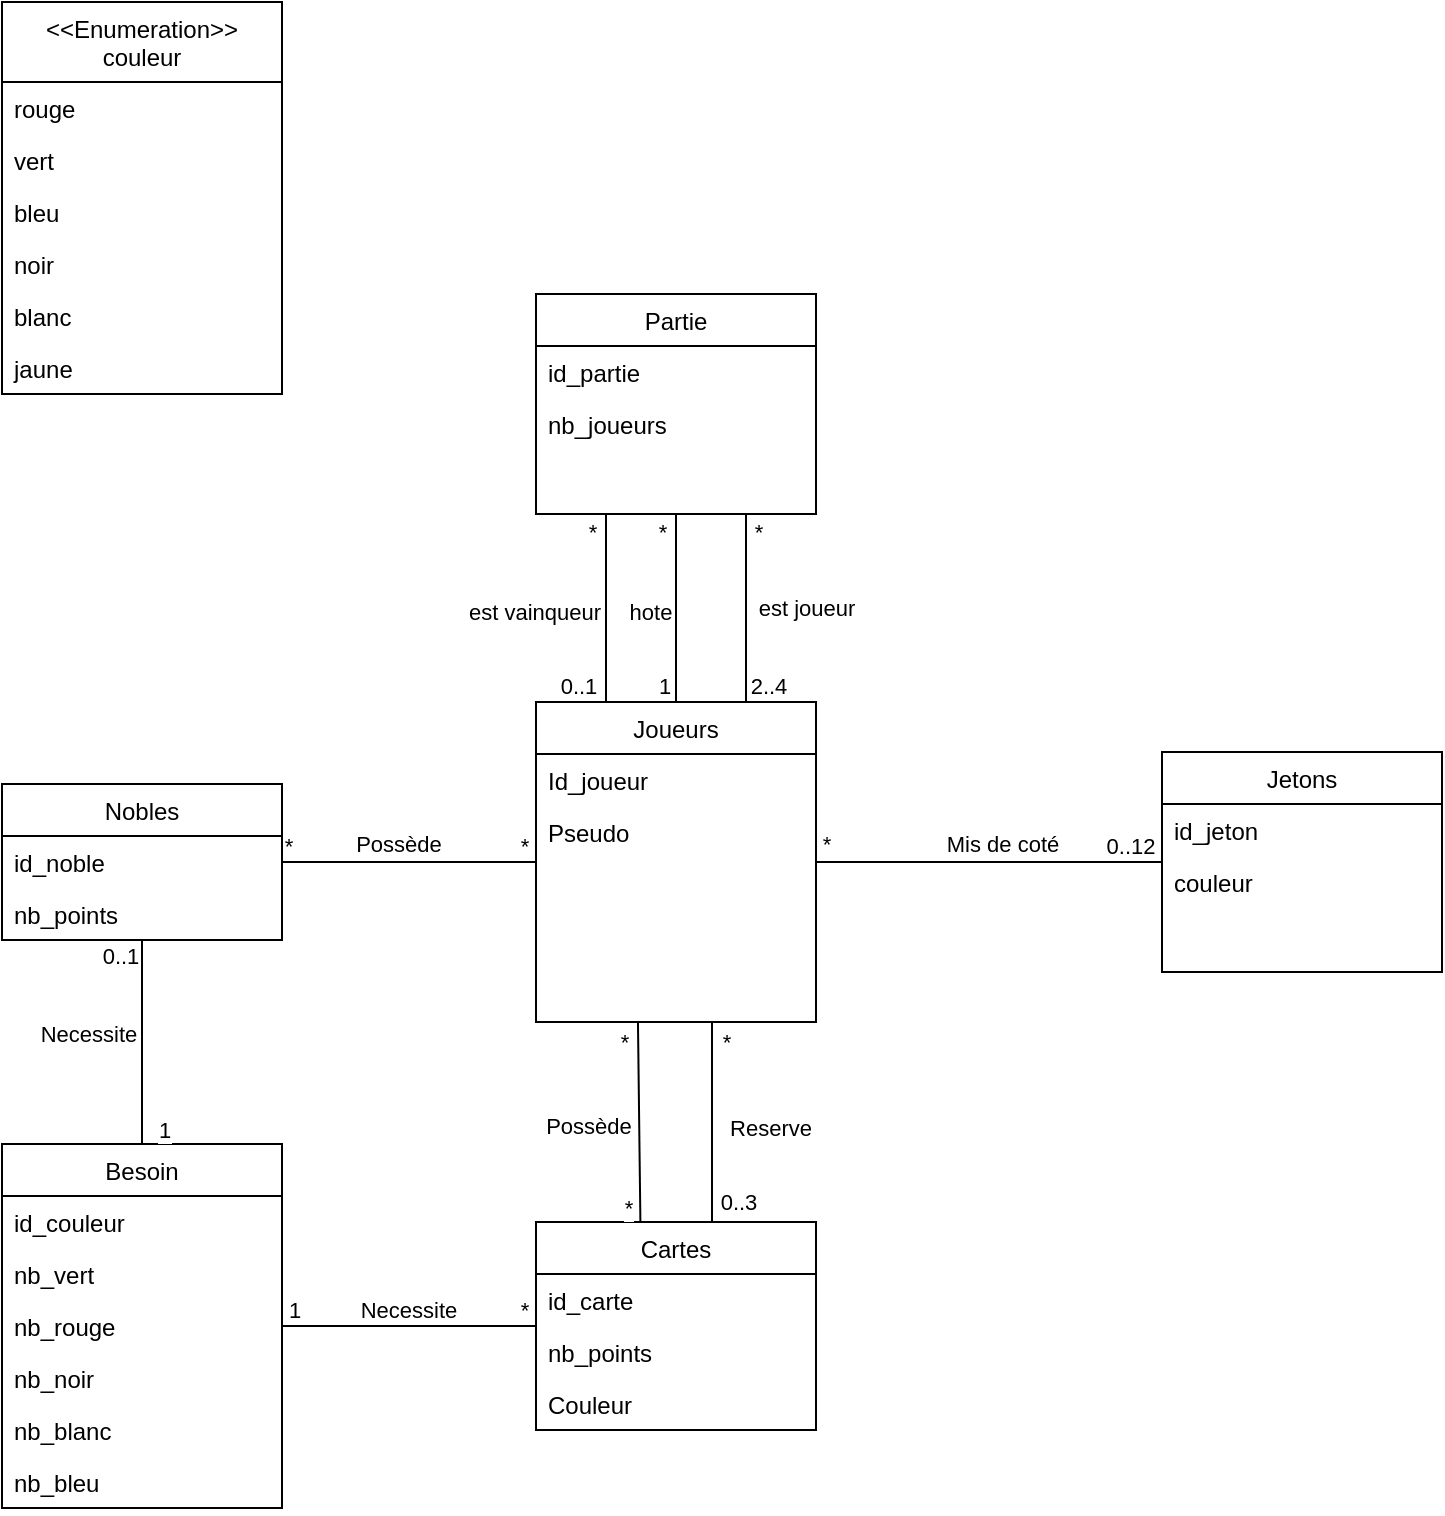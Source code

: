 <mxfile version="22.1.4" type="github">
  <diagram id="C5RBs43oDa-KdzZeNtuy" name="Page-1">
    <mxGraphModel dx="1105" dy="1814" grid="1" gridSize="10" guides="1" tooltips="1" connect="1" arrows="1" fold="1" page="1" pageScale="1" pageWidth="827" pageHeight="1169" math="0" shadow="0">
      <root>
        <mxCell id="WIyWlLk6GJQsqaUBKTNV-0" />
        <mxCell id="WIyWlLk6GJQsqaUBKTNV-1" parent="WIyWlLk6GJQsqaUBKTNV-0" />
        <mxCell id="2LHrE22rl46TA7Fi1NJV-0" value="Joueurs" style="swimlane;fontStyle=0;align=center;verticalAlign=top;childLayout=stackLayout;horizontal=1;startSize=26;horizontalStack=0;resizeParent=1;resizeLast=0;collapsible=1;marginBottom=0;rounded=0;shadow=0;strokeWidth=1;" parent="WIyWlLk6GJQsqaUBKTNV-1" vertex="1">
          <mxGeometry x="897" y="50" width="140" height="160" as="geometry">
            <mxRectangle x="550" y="140" width="160" height="26" as="alternateBounds" />
          </mxGeometry>
        </mxCell>
        <mxCell id="2LHrE22rl46TA7Fi1NJV-1" value="Id_joueur" style="text;align=left;verticalAlign=top;spacingLeft=4;spacingRight=4;overflow=hidden;rotatable=0;points=[[0,0.5],[1,0.5]];portConstraint=eastwest;" parent="2LHrE22rl46TA7Fi1NJV-0" vertex="1">
          <mxGeometry y="26" width="140" height="26" as="geometry" />
        </mxCell>
        <mxCell id="2LHrE22rl46TA7Fi1NJV-34" value="Pseudo" style="text;align=left;verticalAlign=top;spacingLeft=4;spacingRight=4;overflow=hidden;rotatable=0;points=[[0,0.5],[1,0.5]];portConstraint=eastwest;" parent="2LHrE22rl46TA7Fi1NJV-0" vertex="1">
          <mxGeometry y="52" width="140" height="26" as="geometry" />
        </mxCell>
        <mxCell id="2LHrE22rl46TA7Fi1NJV-9" value="Cartes" style="swimlane;fontStyle=0;align=center;verticalAlign=top;childLayout=stackLayout;horizontal=1;startSize=26;horizontalStack=0;resizeParent=1;resizeLast=0;collapsible=1;marginBottom=0;rounded=0;shadow=0;strokeWidth=1;" parent="WIyWlLk6GJQsqaUBKTNV-1" vertex="1">
          <mxGeometry x="897" y="310" width="140" height="104" as="geometry">
            <mxRectangle x="550" y="140" width="160" height="26" as="alternateBounds" />
          </mxGeometry>
        </mxCell>
        <mxCell id="2LHrE22rl46TA7Fi1NJV-50" value="id_carte" style="text;align=left;verticalAlign=top;spacingLeft=4;spacingRight=4;overflow=hidden;rotatable=0;points=[[0,0.5],[1,0.5]];portConstraint=eastwest;" parent="2LHrE22rl46TA7Fi1NJV-9" vertex="1">
          <mxGeometry y="26" width="140" height="26" as="geometry" />
        </mxCell>
        <mxCell id="2LHrE22rl46TA7Fi1NJV-10" value="nb_points" style="text;align=left;verticalAlign=top;spacingLeft=4;spacingRight=4;overflow=hidden;rotatable=0;points=[[0,0.5],[1,0.5]];portConstraint=eastwest;" parent="2LHrE22rl46TA7Fi1NJV-9" vertex="1">
          <mxGeometry y="52" width="140" height="26" as="geometry" />
        </mxCell>
        <mxCell id="eFTHYfon2pCEt5b85kIS-16" value="Couleur" style="text;align=left;verticalAlign=top;spacingLeft=4;spacingRight=4;overflow=hidden;rotatable=0;points=[[0,0.5],[1,0.5]];portConstraint=eastwest;" parent="2LHrE22rl46TA7Fi1NJV-9" vertex="1">
          <mxGeometry y="78" width="140" height="26" as="geometry" />
        </mxCell>
        <mxCell id="2LHrE22rl46TA7Fi1NJV-17" value="" style="endArrow=none;html=1;rounded=0;" parent="WIyWlLk6GJQsqaUBKTNV-1" edge="1">
          <mxGeometry width="50" height="50" relative="1" as="geometry">
            <mxPoint x="949.204" y="310" as="sourcePoint" />
            <mxPoint x="947.98" y="210" as="targetPoint" />
          </mxGeometry>
        </mxCell>
        <mxCell id="2LHrE22rl46TA7Fi1NJV-18" value="Possède" style="edgeLabel;html=1;align=center;verticalAlign=middle;resizable=0;points=[];" parent="2LHrE22rl46TA7Fi1NJV-17" vertex="1" connectable="0">
          <mxGeometry x="0.112" y="2" relative="1" as="geometry">
            <mxPoint x="-24" y="7" as="offset" />
          </mxGeometry>
        </mxCell>
        <mxCell id="2LHrE22rl46TA7Fi1NJV-24" value="*" style="edgeLabel;html=1;align=center;verticalAlign=middle;resizable=0;points=[];" parent="2LHrE22rl46TA7Fi1NJV-17" vertex="1" connectable="0">
          <mxGeometry x="0.888" y="1" relative="1" as="geometry">
            <mxPoint x="-6" y="4" as="offset" />
          </mxGeometry>
        </mxCell>
        <mxCell id="2LHrE22rl46TA7Fi1NJV-25" value="*" style="edgeLabel;html=1;align=center;verticalAlign=middle;resizable=0;points=[];" parent="2LHrE22rl46TA7Fi1NJV-17" vertex="1" connectable="0">
          <mxGeometry x="-0.81" y="-3" relative="1" as="geometry">
            <mxPoint x="-9" y="2" as="offset" />
          </mxGeometry>
        </mxCell>
        <mxCell id="2LHrE22rl46TA7Fi1NJV-19" value="" style="endArrow=none;html=1;rounded=0;" parent="WIyWlLk6GJQsqaUBKTNV-1" edge="1">
          <mxGeometry width="50" height="50" relative="1" as="geometry">
            <mxPoint x="985.0" y="310" as="sourcePoint" />
            <mxPoint x="985.0" y="210" as="targetPoint" />
          </mxGeometry>
        </mxCell>
        <mxCell id="2LHrE22rl46TA7Fi1NJV-20" value="Reserve" style="edgeLabel;html=1;align=center;verticalAlign=middle;resizable=0;points=[];" parent="2LHrE22rl46TA7Fi1NJV-19" vertex="1" connectable="0">
          <mxGeometry x="0.112" y="2" relative="1" as="geometry">
            <mxPoint x="31" y="8" as="offset" />
          </mxGeometry>
        </mxCell>
        <mxCell id="2LHrE22rl46TA7Fi1NJV-21" value="0..3" style="edgeLabel;html=1;align=center;verticalAlign=middle;resizable=0;points=[];" parent="2LHrE22rl46TA7Fi1NJV-19" vertex="1" connectable="0">
          <mxGeometry x="0.75" relative="1" as="geometry">
            <mxPoint x="13" y="77" as="offset" />
          </mxGeometry>
        </mxCell>
        <mxCell id="2LHrE22rl46TA7Fi1NJV-23" value="*" style="edgeLabel;html=1;align=center;verticalAlign=middle;resizable=0;points=[];" parent="2LHrE22rl46TA7Fi1NJV-19" vertex="1" connectable="0">
          <mxGeometry x="0.777" relative="1" as="geometry">
            <mxPoint x="7" y="-1" as="offset" />
          </mxGeometry>
        </mxCell>
        <mxCell id="2LHrE22rl46TA7Fi1NJV-26" value="Jetons" style="swimlane;fontStyle=0;align=center;verticalAlign=top;childLayout=stackLayout;horizontal=1;startSize=26;horizontalStack=0;resizeParent=1;resizeLast=0;collapsible=1;marginBottom=0;rounded=0;shadow=0;strokeWidth=1;" parent="WIyWlLk6GJQsqaUBKTNV-1" vertex="1">
          <mxGeometry x="1210" y="75" width="140" height="110" as="geometry">
            <mxRectangle x="550" y="140" width="160" height="26" as="alternateBounds" />
          </mxGeometry>
        </mxCell>
        <mxCell id="2LHrE22rl46TA7Fi1NJV-27" value="id_jeton" style="text;align=left;verticalAlign=top;spacingLeft=4;spacingRight=4;overflow=hidden;rotatable=0;points=[[0,0.5],[1,0.5]];portConstraint=eastwest;" parent="2LHrE22rl46TA7Fi1NJV-26" vertex="1">
          <mxGeometry y="26" width="140" height="26" as="geometry" />
        </mxCell>
        <mxCell id="2LHrE22rl46TA7Fi1NJV-28" value="couleur" style="text;align=left;verticalAlign=top;spacingLeft=4;spacingRight=4;overflow=hidden;rotatable=0;points=[[0,0.5],[1,0.5]];portConstraint=eastwest;rounded=0;shadow=0;html=0;" parent="2LHrE22rl46TA7Fi1NJV-26" vertex="1">
          <mxGeometry y="52" width="140" height="26" as="geometry" />
        </mxCell>
        <mxCell id="2LHrE22rl46TA7Fi1NJV-30" value="" style="endArrow=none;html=1;rounded=0;" parent="WIyWlLk6GJQsqaUBKTNV-1" source="2LHrE22rl46TA7Fi1NJV-0" target="2LHrE22rl46TA7Fi1NJV-26" edge="1">
          <mxGeometry width="50" height="50" relative="1" as="geometry">
            <mxPoint x="995.0" y="320" as="sourcePoint" />
            <mxPoint x="995.0" y="220" as="targetPoint" />
          </mxGeometry>
        </mxCell>
        <mxCell id="2LHrE22rl46TA7Fi1NJV-31" value="Mis de coté" style="edgeLabel;html=1;align=center;verticalAlign=middle;resizable=0;points=[];" parent="2LHrE22rl46TA7Fi1NJV-30" vertex="1" connectable="0">
          <mxGeometry x="0.112" y="2" relative="1" as="geometry">
            <mxPoint x="-3" y="-7" as="offset" />
          </mxGeometry>
        </mxCell>
        <mxCell id="2LHrE22rl46TA7Fi1NJV-32" value="*" style="edgeLabel;html=1;align=center;verticalAlign=middle;resizable=0;points=[];" parent="2LHrE22rl46TA7Fi1NJV-30" vertex="1" connectable="0">
          <mxGeometry x="0.75" relative="1" as="geometry">
            <mxPoint x="-147" y="-9" as="offset" />
          </mxGeometry>
        </mxCell>
        <mxCell id="2LHrE22rl46TA7Fi1NJV-33" value="0..12" style="edgeLabel;html=1;align=center;verticalAlign=middle;resizable=0;points=[];" parent="2LHrE22rl46TA7Fi1NJV-30" vertex="1" connectable="0">
          <mxGeometry x="0.777" relative="1" as="geometry">
            <mxPoint x="3" y="-8" as="offset" />
          </mxGeometry>
        </mxCell>
        <mxCell id="2LHrE22rl46TA7Fi1NJV-39" value="" style="endArrow=none;html=1;rounded=0;exitX=0.75;exitY=1;exitDx=0;exitDy=0;entryX=0.75;entryY=0;entryDx=0;entryDy=0;" parent="WIyWlLk6GJQsqaUBKTNV-1" source="2LHrE22rl46TA7Fi1NJV-43" target="2LHrE22rl46TA7Fi1NJV-0" edge="1">
          <mxGeometry width="50" height="50" relative="1" as="geometry">
            <mxPoint x="1130" y="-30" as="sourcePoint" />
            <mxPoint x="1303" y="-30" as="targetPoint" />
          </mxGeometry>
        </mxCell>
        <mxCell id="2LHrE22rl46TA7Fi1NJV-40" value="est joueur" style="edgeLabel;html=1;align=center;verticalAlign=middle;resizable=0;points=[];" parent="2LHrE22rl46TA7Fi1NJV-39" vertex="1" connectable="0">
          <mxGeometry x="0.112" y="2" relative="1" as="geometry">
            <mxPoint x="28" y="-6" as="offset" />
          </mxGeometry>
        </mxCell>
        <mxCell id="2LHrE22rl46TA7Fi1NJV-41" value="*" style="edgeLabel;html=1;align=center;verticalAlign=middle;resizable=0;points=[];" parent="2LHrE22rl46TA7Fi1NJV-39" vertex="1" connectable="0">
          <mxGeometry x="0.75" relative="1" as="geometry">
            <mxPoint x="6" y="-74" as="offset" />
          </mxGeometry>
        </mxCell>
        <mxCell id="2LHrE22rl46TA7Fi1NJV-42" value="2..4" style="edgeLabel;html=1;align=center;verticalAlign=middle;resizable=0;points=[];" parent="2LHrE22rl46TA7Fi1NJV-39" vertex="1" connectable="0">
          <mxGeometry x="0.777" relative="1" as="geometry">
            <mxPoint x="11" y="2" as="offset" />
          </mxGeometry>
        </mxCell>
        <mxCell id="2LHrE22rl46TA7Fi1NJV-43" value="Partie" style="swimlane;fontStyle=0;align=center;verticalAlign=top;childLayout=stackLayout;horizontal=1;startSize=26;horizontalStack=0;resizeParent=1;resizeLast=0;collapsible=1;marginBottom=0;rounded=0;shadow=0;strokeWidth=1;" parent="WIyWlLk6GJQsqaUBKTNV-1" vertex="1">
          <mxGeometry x="897" y="-154" width="140" height="110" as="geometry">
            <mxRectangle x="550" y="140" width="160" height="26" as="alternateBounds" />
          </mxGeometry>
        </mxCell>
        <mxCell id="2LHrE22rl46TA7Fi1NJV-44" value="id_partie" style="text;align=left;verticalAlign=top;spacingLeft=4;spacingRight=4;overflow=hidden;rotatable=0;points=[[0,0.5],[1,0.5]];portConstraint=eastwest;" parent="2LHrE22rl46TA7Fi1NJV-43" vertex="1">
          <mxGeometry y="26" width="140" height="26" as="geometry" />
        </mxCell>
        <mxCell id="2LHrE22rl46TA7Fi1NJV-45" value="nb_joueurs" style="text;align=left;verticalAlign=top;spacingLeft=4;spacingRight=4;overflow=hidden;rotatable=0;points=[[0,0.5],[1,0.5]];portConstraint=eastwest;rounded=0;shadow=0;html=0;" parent="2LHrE22rl46TA7Fi1NJV-43" vertex="1">
          <mxGeometry y="52" width="140" height="26" as="geometry" />
        </mxCell>
        <mxCell id="2LHrE22rl46TA7Fi1NJV-46" value="" style="endArrow=none;html=1;rounded=0;exitX=0.25;exitY=1;exitDx=0;exitDy=0;entryX=0.25;entryY=0;entryDx=0;entryDy=0;" parent="WIyWlLk6GJQsqaUBKTNV-1" source="2LHrE22rl46TA7Fi1NJV-43" target="2LHrE22rl46TA7Fi1NJV-0" edge="1">
          <mxGeometry width="50" height="50" relative="1" as="geometry">
            <mxPoint x="820" y="-20" as="sourcePoint" />
            <mxPoint x="820" y="74" as="targetPoint" />
          </mxGeometry>
        </mxCell>
        <mxCell id="2LHrE22rl46TA7Fi1NJV-47" value="est vainqueur" style="edgeLabel;html=1;align=center;verticalAlign=middle;resizable=0;points=[];" parent="2LHrE22rl46TA7Fi1NJV-46" vertex="1" connectable="0">
          <mxGeometry x="0.112" y="2" relative="1" as="geometry">
            <mxPoint x="-38" y="-4" as="offset" />
          </mxGeometry>
        </mxCell>
        <mxCell id="2LHrE22rl46TA7Fi1NJV-48" value="*" style="edgeLabel;html=1;align=center;verticalAlign=middle;resizable=0;points=[];" parent="2LHrE22rl46TA7Fi1NJV-46" vertex="1" connectable="0">
          <mxGeometry x="0.75" relative="1" as="geometry">
            <mxPoint x="-7" y="-74" as="offset" />
          </mxGeometry>
        </mxCell>
        <mxCell id="2LHrE22rl46TA7Fi1NJV-49" value="0..1" style="edgeLabel;html=1;align=center;verticalAlign=middle;resizable=0;points=[];" parent="2LHrE22rl46TA7Fi1NJV-46" vertex="1" connectable="0">
          <mxGeometry x="0.777" relative="1" as="geometry">
            <mxPoint x="-14" y="2" as="offset" />
          </mxGeometry>
        </mxCell>
        <mxCell id="eFTHYfon2pCEt5b85kIS-1" value="Nobles" style="swimlane;fontStyle=0;align=center;verticalAlign=top;childLayout=stackLayout;horizontal=1;startSize=26;horizontalStack=0;resizeParent=1;resizeLast=0;collapsible=1;marginBottom=0;rounded=0;shadow=0;strokeWidth=1;" parent="WIyWlLk6GJQsqaUBKTNV-1" vertex="1">
          <mxGeometry x="630" y="91" width="140" height="78" as="geometry">
            <mxRectangle x="550" y="140" width="160" height="26" as="alternateBounds" />
          </mxGeometry>
        </mxCell>
        <mxCell id="eFTHYfon2pCEt5b85kIS-2" value="id_noble" style="text;align=left;verticalAlign=top;spacingLeft=4;spacingRight=4;overflow=hidden;rotatable=0;points=[[0,0.5],[1,0.5]];portConstraint=eastwest;" parent="eFTHYfon2pCEt5b85kIS-1" vertex="1">
          <mxGeometry y="26" width="140" height="26" as="geometry" />
        </mxCell>
        <mxCell id="eFTHYfon2pCEt5b85kIS-3" value="nb_points" style="text;align=left;verticalAlign=top;spacingLeft=4;spacingRight=4;overflow=hidden;rotatable=0;points=[[0,0.5],[1,0.5]];portConstraint=eastwest;rounded=0;shadow=0;html=0;" parent="eFTHYfon2pCEt5b85kIS-1" vertex="1">
          <mxGeometry y="52" width="140" height="26" as="geometry" />
        </mxCell>
        <mxCell id="eFTHYfon2pCEt5b85kIS-4" value="" style="endArrow=none;html=1;rounded=0;" parent="WIyWlLk6GJQsqaUBKTNV-1" source="eFTHYfon2pCEt5b85kIS-1" target="2LHrE22rl46TA7Fi1NJV-0" edge="1">
          <mxGeometry width="50" height="50" relative="1" as="geometry">
            <mxPoint x="959.204" y="320" as="sourcePoint" />
            <mxPoint x="957.98" y="220" as="targetPoint" />
          </mxGeometry>
        </mxCell>
        <mxCell id="eFTHYfon2pCEt5b85kIS-5" value="Possède" style="edgeLabel;html=1;align=center;verticalAlign=middle;resizable=0;points=[];" parent="eFTHYfon2pCEt5b85kIS-4" vertex="1" connectable="0">
          <mxGeometry x="0.112" y="2" relative="1" as="geometry">
            <mxPoint x="-13" y="-7" as="offset" />
          </mxGeometry>
        </mxCell>
        <mxCell id="eFTHYfon2pCEt5b85kIS-6" value="*" style="edgeLabel;html=1;align=center;verticalAlign=middle;resizable=0;points=[];" parent="eFTHYfon2pCEt5b85kIS-4" vertex="1" connectable="0">
          <mxGeometry x="0.888" y="1" relative="1" as="geometry">
            <mxPoint x="1" y="-7" as="offset" />
          </mxGeometry>
        </mxCell>
        <mxCell id="eFTHYfon2pCEt5b85kIS-7" value="*" style="edgeLabel;html=1;align=center;verticalAlign=middle;resizable=0;points=[];" parent="eFTHYfon2pCEt5b85kIS-4" vertex="1" connectable="0">
          <mxGeometry x="-0.81" y="-3" relative="1" as="geometry">
            <mxPoint x="-9" y="-11" as="offset" />
          </mxGeometry>
        </mxCell>
        <mxCell id="eFTHYfon2pCEt5b85kIS-9" value="" style="endArrow=none;html=1;rounded=0;" parent="WIyWlLk6GJQsqaUBKTNV-1" source="2LHrE22rl46TA7Fi1NJV-43" target="2LHrE22rl46TA7Fi1NJV-0" edge="1">
          <mxGeometry width="50" height="50" relative="1" as="geometry">
            <mxPoint x="942" y="-34" as="sourcePoint" />
            <mxPoint x="942" y="60" as="targetPoint" />
          </mxGeometry>
        </mxCell>
        <mxCell id="eFTHYfon2pCEt5b85kIS-10" value="hote" style="edgeLabel;html=1;align=center;verticalAlign=middle;resizable=0;points=[];" parent="eFTHYfon2pCEt5b85kIS-9" vertex="1" connectable="0">
          <mxGeometry x="0.112" y="2" relative="1" as="geometry">
            <mxPoint x="-15" y="-4" as="offset" />
          </mxGeometry>
        </mxCell>
        <mxCell id="eFTHYfon2pCEt5b85kIS-11" value="*" style="edgeLabel;html=1;align=center;verticalAlign=middle;resizable=0;points=[];" parent="eFTHYfon2pCEt5b85kIS-9" vertex="1" connectable="0">
          <mxGeometry x="0.75" relative="1" as="geometry">
            <mxPoint x="-7" y="-74" as="offset" />
          </mxGeometry>
        </mxCell>
        <mxCell id="eFTHYfon2pCEt5b85kIS-12" value="1" style="edgeLabel;html=1;align=center;verticalAlign=middle;resizable=0;points=[];" parent="eFTHYfon2pCEt5b85kIS-9" vertex="1" connectable="0">
          <mxGeometry x="0.777" relative="1" as="geometry">
            <mxPoint x="-6" y="2" as="offset" />
          </mxGeometry>
        </mxCell>
        <mxCell id="eFTHYfon2pCEt5b85kIS-13" value="Besoin" style="swimlane;fontStyle=0;align=center;verticalAlign=top;childLayout=stackLayout;horizontal=1;startSize=26;horizontalStack=0;resizeParent=1;resizeLast=0;collapsible=1;marginBottom=0;rounded=0;shadow=0;strokeWidth=1;" parent="WIyWlLk6GJQsqaUBKTNV-1" vertex="1">
          <mxGeometry x="630" y="271" width="140" height="182" as="geometry">
            <mxRectangle x="550" y="140" width="160" height="26" as="alternateBounds" />
          </mxGeometry>
        </mxCell>
        <mxCell id="eFTHYfon2pCEt5b85kIS-14" value="id_couleur" style="text;align=left;verticalAlign=top;spacingLeft=4;spacingRight=4;overflow=hidden;rotatable=0;points=[[0,0.5],[1,0.5]];portConstraint=eastwest;" parent="eFTHYfon2pCEt5b85kIS-13" vertex="1">
          <mxGeometry y="26" width="140" height="26" as="geometry" />
        </mxCell>
        <mxCell id="eFTHYfon2pCEt5b85kIS-29" value="nb_vert" style="text;align=left;verticalAlign=top;spacingLeft=4;spacingRight=4;overflow=hidden;rotatable=0;points=[[0,0.5],[1,0.5]];portConstraint=eastwest;" parent="eFTHYfon2pCEt5b85kIS-13" vertex="1">
          <mxGeometry y="52" width="140" height="26" as="geometry" />
        </mxCell>
        <mxCell id="eFTHYfon2pCEt5b85kIS-33" value="nb_rouge" style="text;align=left;verticalAlign=top;spacingLeft=4;spacingRight=4;overflow=hidden;rotatable=0;points=[[0,0.5],[1,0.5]];portConstraint=eastwest;" parent="eFTHYfon2pCEt5b85kIS-13" vertex="1">
          <mxGeometry y="78" width="140" height="26" as="geometry" />
        </mxCell>
        <mxCell id="eFTHYfon2pCEt5b85kIS-35" value="nb_noir" style="text;align=left;verticalAlign=top;spacingLeft=4;spacingRight=4;overflow=hidden;rotatable=0;points=[[0,0.5],[1,0.5]];portConstraint=eastwest;" parent="eFTHYfon2pCEt5b85kIS-13" vertex="1">
          <mxGeometry y="104" width="140" height="26" as="geometry" />
        </mxCell>
        <mxCell id="eFTHYfon2pCEt5b85kIS-34" value="nb_blanc" style="text;align=left;verticalAlign=top;spacingLeft=4;spacingRight=4;overflow=hidden;rotatable=0;points=[[0,0.5],[1,0.5]];portConstraint=eastwest;" parent="eFTHYfon2pCEt5b85kIS-13" vertex="1">
          <mxGeometry y="130" width="140" height="26" as="geometry" />
        </mxCell>
        <mxCell id="eFTHYfon2pCEt5b85kIS-36" value="nb_bleu" style="text;align=left;verticalAlign=top;spacingLeft=4;spacingRight=4;overflow=hidden;rotatable=0;points=[[0,0.5],[1,0.5]];portConstraint=eastwest;" parent="eFTHYfon2pCEt5b85kIS-13" vertex="1">
          <mxGeometry y="156" width="140" height="26" as="geometry" />
        </mxCell>
        <mxCell id="eFTHYfon2pCEt5b85kIS-18" value="" style="endArrow=none;html=1;rounded=0;" parent="WIyWlLk6GJQsqaUBKTNV-1" source="eFTHYfon2pCEt5b85kIS-1" target="eFTHYfon2pCEt5b85kIS-13" edge="1">
          <mxGeometry width="50" height="50" relative="1" as="geometry">
            <mxPoint x="780" y="140" as="sourcePoint" />
            <mxPoint x="907" y="140" as="targetPoint" />
          </mxGeometry>
        </mxCell>
        <mxCell id="eFTHYfon2pCEt5b85kIS-19" value="Necessite" style="edgeLabel;html=1;align=center;verticalAlign=middle;resizable=0;points=[];" parent="eFTHYfon2pCEt5b85kIS-18" vertex="1" connectable="0">
          <mxGeometry x="0.112" y="2" relative="1" as="geometry">
            <mxPoint x="-29" y="-10" as="offset" />
          </mxGeometry>
        </mxCell>
        <mxCell id="eFTHYfon2pCEt5b85kIS-20" value="1" style="edgeLabel;html=1;align=center;verticalAlign=middle;resizable=0;points=[];" parent="eFTHYfon2pCEt5b85kIS-18" vertex="1" connectable="0">
          <mxGeometry x="0.888" y="1" relative="1" as="geometry">
            <mxPoint x="10" y="-2" as="offset" />
          </mxGeometry>
        </mxCell>
        <mxCell id="eFTHYfon2pCEt5b85kIS-21" value="0..1" style="edgeLabel;html=1;align=center;verticalAlign=middle;resizable=0;points=[];" parent="eFTHYfon2pCEt5b85kIS-18" vertex="1" connectable="0">
          <mxGeometry x="-0.81" y="-3" relative="1" as="geometry">
            <mxPoint x="-8" y="-2" as="offset" />
          </mxGeometry>
        </mxCell>
        <mxCell id="eFTHYfon2pCEt5b85kIS-22" value="" style="endArrow=none;html=1;rounded=0;" parent="WIyWlLk6GJQsqaUBKTNV-1" source="2LHrE22rl46TA7Fi1NJV-9" target="eFTHYfon2pCEt5b85kIS-13" edge="1">
          <mxGeometry width="50" height="50" relative="1" as="geometry">
            <mxPoint x="710" y="179" as="sourcePoint" />
            <mxPoint x="710" y="310" as="targetPoint" />
          </mxGeometry>
        </mxCell>
        <mxCell id="eFTHYfon2pCEt5b85kIS-23" value="Necessite" style="edgeLabel;html=1;align=center;verticalAlign=middle;resizable=0;points=[];" parent="eFTHYfon2pCEt5b85kIS-22" vertex="1" connectable="0">
          <mxGeometry x="0.112" y="2" relative="1" as="geometry">
            <mxPoint x="6" y="-10" as="offset" />
          </mxGeometry>
        </mxCell>
        <mxCell id="eFTHYfon2pCEt5b85kIS-24" value="1" style="edgeLabel;html=1;align=center;verticalAlign=middle;resizable=0;points=[];" parent="eFTHYfon2pCEt5b85kIS-22" vertex="1" connectable="0">
          <mxGeometry x="0.888" y="1" relative="1" as="geometry">
            <mxPoint x="-1" y="-9" as="offset" />
          </mxGeometry>
        </mxCell>
        <mxCell id="eFTHYfon2pCEt5b85kIS-25" value="*" style="edgeLabel;html=1;align=center;verticalAlign=middle;resizable=0;points=[];" parent="eFTHYfon2pCEt5b85kIS-22" vertex="1" connectable="0">
          <mxGeometry x="-0.81" y="-3" relative="1" as="geometry">
            <mxPoint x="6" y="-5" as="offset" />
          </mxGeometry>
        </mxCell>
        <mxCell id="eFTHYfon2pCEt5b85kIS-26" value="&lt;&lt;Enumeration&gt;&gt;&#xa;couleur" style="swimlane;fontStyle=0;align=center;verticalAlign=top;childLayout=stackLayout;horizontal=1;startSize=40;horizontalStack=0;resizeParent=1;resizeLast=0;collapsible=1;marginBottom=0;rounded=0;shadow=0;strokeWidth=1;" parent="WIyWlLk6GJQsqaUBKTNV-1" vertex="1">
          <mxGeometry x="630" y="-300" width="140" height="196" as="geometry">
            <mxRectangle x="550" y="140" width="160" height="26" as="alternateBounds" />
          </mxGeometry>
        </mxCell>
        <mxCell id="eFTHYfon2pCEt5b85kIS-27" value="rouge" style="text;align=left;verticalAlign=top;spacingLeft=4;spacingRight=4;overflow=hidden;rotatable=0;points=[[0,0.5],[1,0.5]];portConstraint=eastwest;" parent="eFTHYfon2pCEt5b85kIS-26" vertex="1">
          <mxGeometry y="40" width="140" height="26" as="geometry" />
        </mxCell>
        <mxCell id="eFTHYfon2pCEt5b85kIS-28" value="vert" style="text;align=left;verticalAlign=top;spacingLeft=4;spacingRight=4;overflow=hidden;rotatable=0;points=[[0,0.5],[1,0.5]];portConstraint=eastwest;rounded=0;shadow=0;html=0;" parent="eFTHYfon2pCEt5b85kIS-26" vertex="1">
          <mxGeometry y="66" width="140" height="26" as="geometry" />
        </mxCell>
        <mxCell id="eFTHYfon2pCEt5b85kIS-39" value="bleu" style="text;align=left;verticalAlign=top;spacingLeft=4;spacingRight=4;overflow=hidden;rotatable=0;points=[[0,0.5],[1,0.5]];portConstraint=eastwest;rounded=0;shadow=0;html=0;" parent="eFTHYfon2pCEt5b85kIS-26" vertex="1">
          <mxGeometry y="92" width="140" height="26" as="geometry" />
        </mxCell>
        <mxCell id="eFTHYfon2pCEt5b85kIS-38" value="noir" style="text;align=left;verticalAlign=top;spacingLeft=4;spacingRight=4;overflow=hidden;rotatable=0;points=[[0,0.5],[1,0.5]];portConstraint=eastwest;rounded=0;shadow=0;html=0;" parent="eFTHYfon2pCEt5b85kIS-26" vertex="1">
          <mxGeometry y="118" width="140" height="26" as="geometry" />
        </mxCell>
        <mxCell id="eFTHYfon2pCEt5b85kIS-37" value="blanc" style="text;align=left;verticalAlign=top;spacingLeft=4;spacingRight=4;overflow=hidden;rotatable=0;points=[[0,0.5],[1,0.5]];portConstraint=eastwest;rounded=0;shadow=0;html=0;" parent="eFTHYfon2pCEt5b85kIS-26" vertex="1">
          <mxGeometry y="144" width="140" height="26" as="geometry" />
        </mxCell>
        <mxCell id="eFTHYfon2pCEt5b85kIS-40" value="jaune" style="text;align=left;verticalAlign=top;spacingLeft=4;spacingRight=4;overflow=hidden;rotatable=0;points=[[0,0.5],[1,0.5]];portConstraint=eastwest;rounded=0;shadow=0;html=0;" parent="eFTHYfon2pCEt5b85kIS-26" vertex="1">
          <mxGeometry y="170" width="140" height="26" as="geometry" />
        </mxCell>
      </root>
    </mxGraphModel>
  </diagram>
</mxfile>
